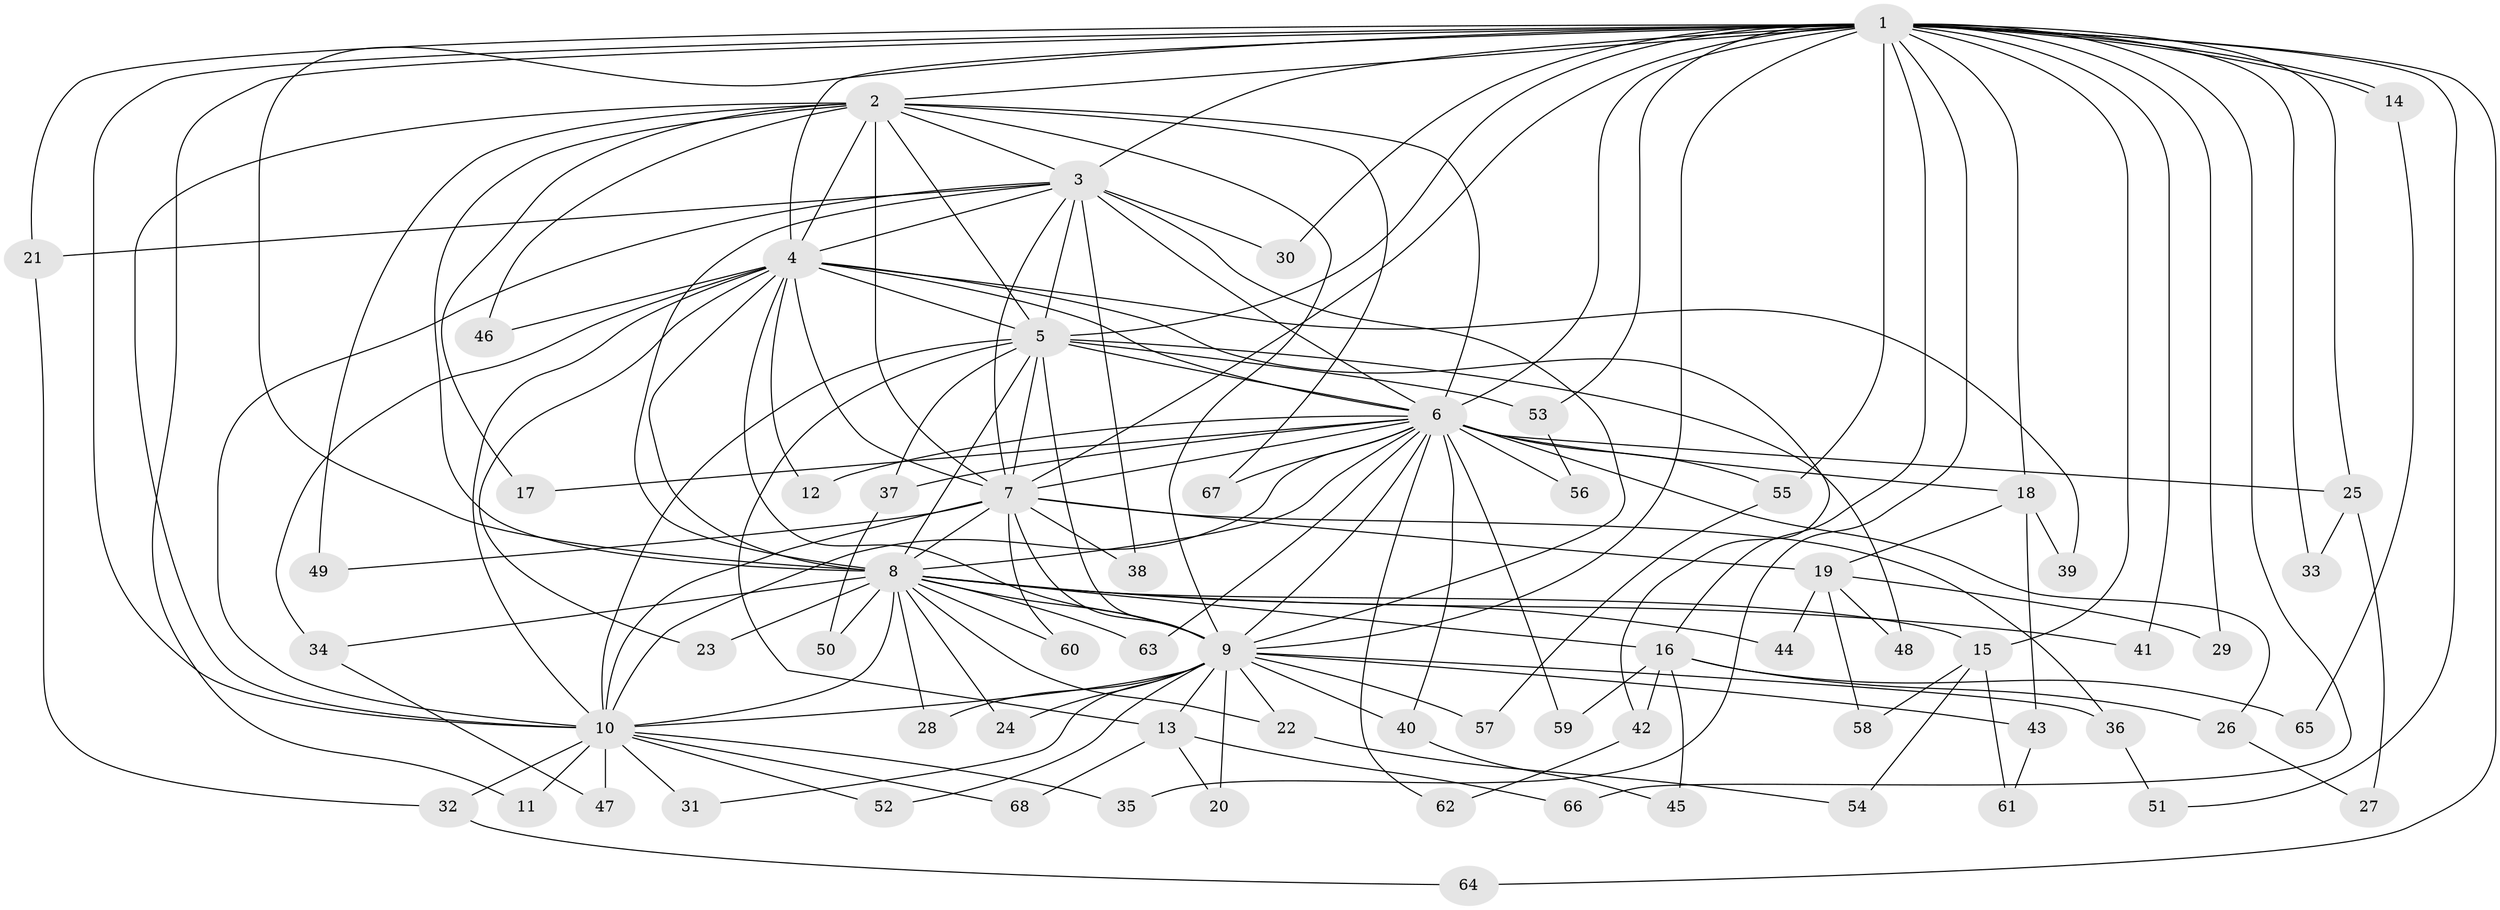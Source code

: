 // coarse degree distribution, {10: 0.09523809523809523, 7: 0.047619047619047616, 9: 0.14285714285714285, 11: 0.09523809523809523, 13: 0.047619047619047616, 15: 0.047619047619047616, 12: 0.047619047619047616, 4: 0.09523809523809523, 5: 0.047619047619047616, 3: 0.09523809523809523, 2: 0.19047619047619047, 1: 0.047619047619047616}
// Generated by graph-tools (version 1.1) at 2025/49/03/04/25 22:49:28]
// undirected, 68 vertices, 161 edges
graph export_dot {
  node [color=gray90,style=filled];
  1;
  2;
  3;
  4;
  5;
  6;
  7;
  8;
  9;
  10;
  11;
  12;
  13;
  14;
  15;
  16;
  17;
  18;
  19;
  20;
  21;
  22;
  23;
  24;
  25;
  26;
  27;
  28;
  29;
  30;
  31;
  32;
  33;
  34;
  35;
  36;
  37;
  38;
  39;
  40;
  41;
  42;
  43;
  44;
  45;
  46;
  47;
  48;
  49;
  50;
  51;
  52;
  53;
  54;
  55;
  56;
  57;
  58;
  59;
  60;
  61;
  62;
  63;
  64;
  65;
  66;
  67;
  68;
  1 -- 2;
  1 -- 3;
  1 -- 4;
  1 -- 5;
  1 -- 6;
  1 -- 7;
  1 -- 8;
  1 -- 9;
  1 -- 10;
  1 -- 11;
  1 -- 14;
  1 -- 14;
  1 -- 15;
  1 -- 16;
  1 -- 18;
  1 -- 21;
  1 -- 25;
  1 -- 29;
  1 -- 30;
  1 -- 33;
  1 -- 35;
  1 -- 41;
  1 -- 51;
  1 -- 53;
  1 -- 55;
  1 -- 64;
  1 -- 66;
  2 -- 3;
  2 -- 4;
  2 -- 5;
  2 -- 6;
  2 -- 7;
  2 -- 8;
  2 -- 9;
  2 -- 10;
  2 -- 17;
  2 -- 46;
  2 -- 49;
  2 -- 67;
  3 -- 4;
  3 -- 5;
  3 -- 6;
  3 -- 7;
  3 -- 8;
  3 -- 9;
  3 -- 10;
  3 -- 21;
  3 -- 30;
  3 -- 38;
  4 -- 5;
  4 -- 6;
  4 -- 7;
  4 -- 8;
  4 -- 9;
  4 -- 10;
  4 -- 12;
  4 -- 23;
  4 -- 34;
  4 -- 39;
  4 -- 42;
  4 -- 46;
  5 -- 6;
  5 -- 7;
  5 -- 8;
  5 -- 9;
  5 -- 10;
  5 -- 13;
  5 -- 37;
  5 -- 48;
  5 -- 53;
  6 -- 7;
  6 -- 8;
  6 -- 9;
  6 -- 10;
  6 -- 12;
  6 -- 17;
  6 -- 18;
  6 -- 25;
  6 -- 26;
  6 -- 37;
  6 -- 40;
  6 -- 55;
  6 -- 56;
  6 -- 59;
  6 -- 62;
  6 -- 63;
  6 -- 67;
  7 -- 8;
  7 -- 9;
  7 -- 10;
  7 -- 19;
  7 -- 36;
  7 -- 38;
  7 -- 49;
  7 -- 60;
  8 -- 9;
  8 -- 10;
  8 -- 15;
  8 -- 16;
  8 -- 22;
  8 -- 23;
  8 -- 24;
  8 -- 28;
  8 -- 34;
  8 -- 41;
  8 -- 44;
  8 -- 50;
  8 -- 60;
  8 -- 63;
  9 -- 10;
  9 -- 13;
  9 -- 20;
  9 -- 22;
  9 -- 24;
  9 -- 28;
  9 -- 31;
  9 -- 36;
  9 -- 40;
  9 -- 43;
  9 -- 52;
  9 -- 57;
  10 -- 11;
  10 -- 31;
  10 -- 32;
  10 -- 35;
  10 -- 47;
  10 -- 52;
  10 -- 68;
  13 -- 20;
  13 -- 66;
  13 -- 68;
  14 -- 65;
  15 -- 54;
  15 -- 58;
  15 -- 61;
  16 -- 26;
  16 -- 42;
  16 -- 45;
  16 -- 59;
  16 -- 65;
  18 -- 19;
  18 -- 39;
  18 -- 43;
  19 -- 29;
  19 -- 44;
  19 -- 48;
  19 -- 58;
  21 -- 32;
  22 -- 54;
  25 -- 27;
  25 -- 33;
  26 -- 27;
  32 -- 64;
  34 -- 47;
  36 -- 51;
  37 -- 50;
  40 -- 45;
  42 -- 62;
  43 -- 61;
  53 -- 56;
  55 -- 57;
}
